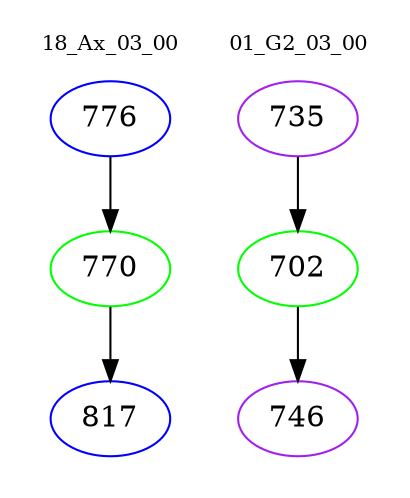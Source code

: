 digraph{
subgraph cluster_0 {
color = white
label = "18_Ax_03_00";
fontsize=10;
T0_776 [label="776", color="blue"]
T0_776 -> T0_770 [color="black"]
T0_770 [label="770", color="green"]
T0_770 -> T0_817 [color="black"]
T0_817 [label="817", color="blue"]
}
subgraph cluster_1 {
color = white
label = "01_G2_03_00";
fontsize=10;
T1_735 [label="735", color="purple"]
T1_735 -> T1_702 [color="black"]
T1_702 [label="702", color="green"]
T1_702 -> T1_746 [color="black"]
T1_746 [label="746", color="purple"]
}
}

